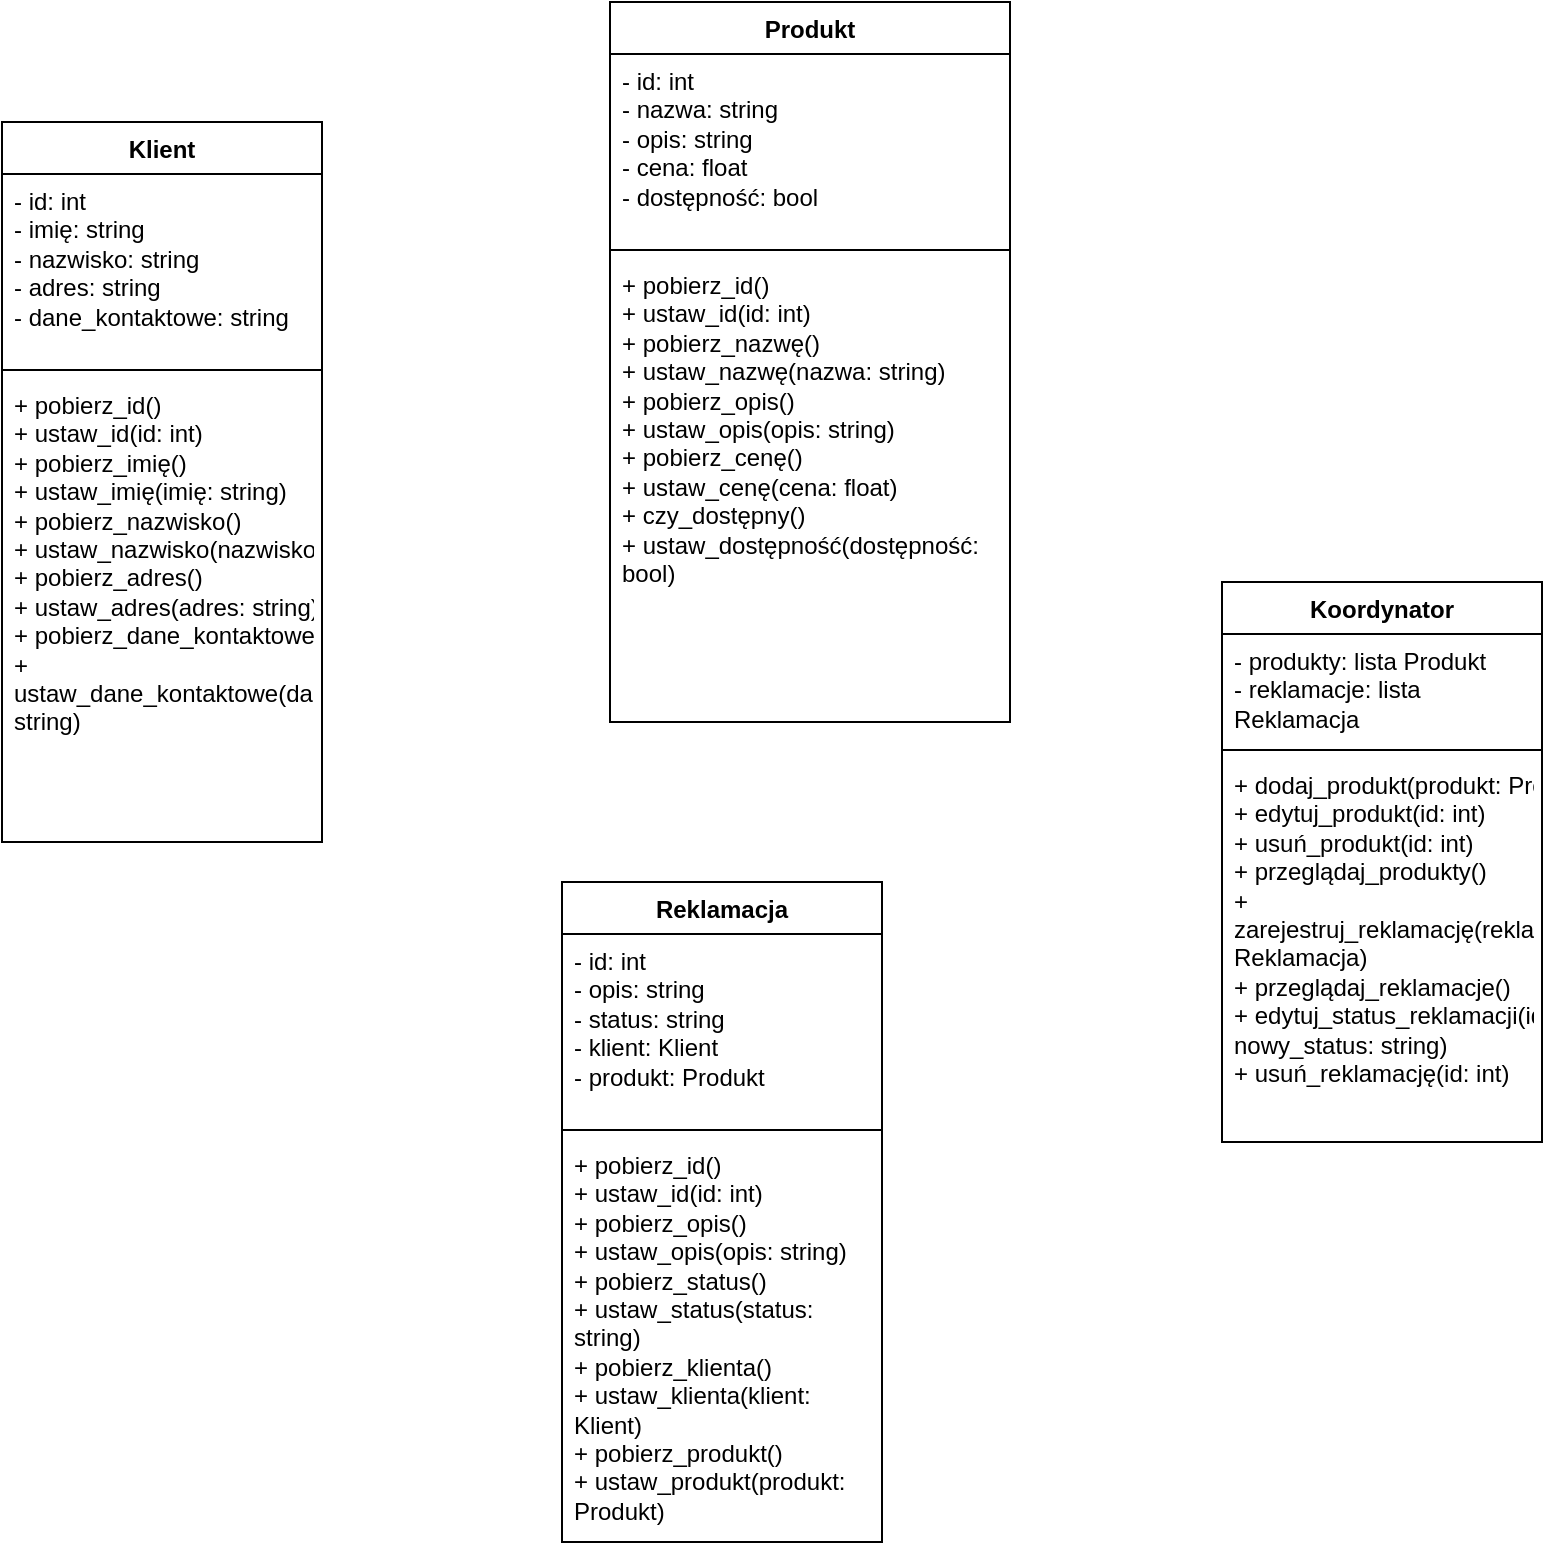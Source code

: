 <mxfile version="24.2.5" type="github">
  <diagram name="Strona-1" id="BfCBive3UCB2jplvildm">
    <mxGraphModel dx="1620" dy="783" grid="1" gridSize="10" guides="1" tooltips="1" connect="1" arrows="1" fold="1" page="1" pageScale="1" pageWidth="827" pageHeight="1169" math="0" shadow="0">
      <root>
        <mxCell id="0" />
        <mxCell id="1" parent="0" />
        <mxCell id="XwHRD3_UtsL1UbawrPZY-1" value="Koordynator" style="swimlane;fontStyle=1;align=center;verticalAlign=top;childLayout=stackLayout;horizontal=1;startSize=26;horizontalStack=0;resizeParent=1;resizeParentMax=0;resizeLast=0;collapsible=1;marginBottom=0;whiteSpace=wrap;html=1;" vertex="1" parent="1">
          <mxGeometry x="620" y="310" width="160" height="280" as="geometry" />
        </mxCell>
        <mxCell id="XwHRD3_UtsL1UbawrPZY-2" value="&lt;div&gt;- produkty: lista Produkt&amp;nbsp;&lt;/div&gt;&lt;div&gt;- reklamacje: lista Reklamacja&lt;/div&gt;" style="text;strokeColor=none;fillColor=none;align=left;verticalAlign=top;spacingLeft=4;spacingRight=4;overflow=hidden;rotatable=0;points=[[0,0.5],[1,0.5]];portConstraint=eastwest;whiteSpace=wrap;html=1;" vertex="1" parent="XwHRD3_UtsL1UbawrPZY-1">
          <mxGeometry y="26" width="160" height="54" as="geometry" />
        </mxCell>
        <mxCell id="XwHRD3_UtsL1UbawrPZY-3" value="" style="line;strokeWidth=1;fillColor=none;align=left;verticalAlign=middle;spacingTop=-1;spacingLeft=3;spacingRight=3;rotatable=0;labelPosition=right;points=[];portConstraint=eastwest;strokeColor=inherit;" vertex="1" parent="XwHRD3_UtsL1UbawrPZY-1">
          <mxGeometry y="80" width="160" height="8" as="geometry" />
        </mxCell>
        <mxCell id="XwHRD3_UtsL1UbawrPZY-4" value="&lt;div&gt;+ dodaj_produkt(produkt: Produkt)&lt;/div&gt;&lt;div&gt;+ edytuj_produkt(id: int)&lt;/div&gt;&lt;div&gt;+ usuń_produkt(id: int)&lt;/div&gt;&lt;div&gt;+ przeglądaj_produkty()&lt;/div&gt;&lt;div&gt;+ zarejestruj_reklamację(reklamacja: Reklamacja)&lt;/div&gt;&lt;div&gt;+ przeglądaj_reklamacje()&lt;/div&gt;&lt;div&gt;+ edytuj_status_reklamacji(id: int, nowy_status: string)&lt;/div&gt;&lt;div&gt;+ usuń_reklamację(id: int)&lt;/div&gt;" style="text;strokeColor=none;fillColor=none;align=left;verticalAlign=top;spacingLeft=4;spacingRight=4;overflow=hidden;rotatable=0;points=[[0,0.5],[1,0.5]];portConstraint=eastwest;whiteSpace=wrap;html=1;" vertex="1" parent="XwHRD3_UtsL1UbawrPZY-1">
          <mxGeometry y="88" width="160" height="192" as="geometry" />
        </mxCell>
        <mxCell id="XwHRD3_UtsL1UbawrPZY-5" value="Reklamacja" style="swimlane;fontStyle=1;align=center;verticalAlign=top;childLayout=stackLayout;horizontal=1;startSize=26;horizontalStack=0;resizeParent=1;resizeParentMax=0;resizeLast=0;collapsible=1;marginBottom=0;whiteSpace=wrap;html=1;" vertex="1" parent="1">
          <mxGeometry x="290" y="460" width="160" height="330" as="geometry" />
        </mxCell>
        <mxCell id="XwHRD3_UtsL1UbawrPZY-6" value="&lt;div&gt;- id: int&amp;nbsp; &amp;nbsp; &amp;nbsp; &amp;nbsp; &amp;nbsp; &amp;nbsp; &amp;nbsp; &amp;nbsp; &amp;nbsp; &amp;nbsp; &amp;nbsp; &amp;nbsp; &amp;nbsp;&lt;/div&gt;&lt;div&gt;- opis: string&amp;nbsp; &amp;nbsp; &amp;nbsp; &amp;nbsp; &amp;nbsp; &amp;nbsp; &amp;nbsp; &amp;nbsp; &amp;nbsp; &amp;nbsp;&amp;nbsp;&lt;/div&gt;&lt;div&gt;- status: string&lt;/div&gt;&lt;div&gt;- klient: Klient&lt;/div&gt;&lt;div&gt;- produkt: Produkt&lt;/div&gt;" style="text;strokeColor=none;fillColor=none;align=left;verticalAlign=top;spacingLeft=4;spacingRight=4;overflow=hidden;rotatable=0;points=[[0,0.5],[1,0.5]];portConstraint=eastwest;whiteSpace=wrap;html=1;" vertex="1" parent="XwHRD3_UtsL1UbawrPZY-5">
          <mxGeometry y="26" width="160" height="94" as="geometry" />
        </mxCell>
        <mxCell id="XwHRD3_UtsL1UbawrPZY-7" value="" style="line;strokeWidth=1;fillColor=none;align=left;verticalAlign=middle;spacingTop=-1;spacingLeft=3;spacingRight=3;rotatable=0;labelPosition=right;points=[];portConstraint=eastwest;strokeColor=inherit;" vertex="1" parent="XwHRD3_UtsL1UbawrPZY-5">
          <mxGeometry y="120" width="160" height="8" as="geometry" />
        </mxCell>
        <mxCell id="XwHRD3_UtsL1UbawrPZY-8" value="&lt;div&gt;+ pobierz_id()&lt;/div&gt;&lt;div&gt;+ ustaw_id(id: int)&lt;/div&gt;&lt;div&gt;+ pobierz_opis()&lt;/div&gt;&lt;div&gt;+ ustaw_opis(opis: string)&lt;/div&gt;&lt;div&gt;+ pobierz_status()&lt;/div&gt;&lt;div&gt;+ ustaw_status(status: string)&lt;/div&gt;&lt;div&gt;+ pobierz_klienta()&amp;nbsp; &amp;nbsp; &amp;nbsp;&lt;/div&gt;&lt;div&gt;+ ustaw_klienta(klient: Klient)&amp;nbsp;&lt;/div&gt;&lt;div&gt;+ pobierz_produkt()&amp;nbsp; &amp;nbsp;&amp;nbsp;&lt;/div&gt;&lt;div&gt;+ ustaw_produkt(produkt: Produkt)&lt;/div&gt;" style="text;strokeColor=none;fillColor=none;align=left;verticalAlign=top;spacingLeft=4;spacingRight=4;overflow=hidden;rotatable=0;points=[[0,0.5],[1,0.5]];portConstraint=eastwest;whiteSpace=wrap;html=1;" vertex="1" parent="XwHRD3_UtsL1UbawrPZY-5">
          <mxGeometry y="128" width="160" height="202" as="geometry" />
        </mxCell>
        <mxCell id="XwHRD3_UtsL1UbawrPZY-9" value="Produkt" style="swimlane;fontStyle=1;align=center;verticalAlign=top;childLayout=stackLayout;horizontal=1;startSize=26;horizontalStack=0;resizeParent=1;resizeParentMax=0;resizeLast=0;collapsible=1;marginBottom=0;whiteSpace=wrap;html=1;" vertex="1" parent="1">
          <mxGeometry x="314" y="20" width="200" height="360" as="geometry" />
        </mxCell>
        <mxCell id="XwHRD3_UtsL1UbawrPZY-10" value="&lt;div&gt;- id: int&amp;nbsp; &amp;nbsp; &amp;nbsp; &amp;nbsp; &amp;nbsp; &amp;nbsp; &amp;nbsp; &amp;nbsp; &amp;nbsp; &amp;nbsp; &amp;nbsp; &amp;nbsp; &amp;nbsp;&lt;/div&gt;&lt;div&gt;- nazwa: string&amp;nbsp; &amp;nbsp; &amp;nbsp; &amp;nbsp; &amp;nbsp; &amp;nbsp; &amp;nbsp; &amp;nbsp; &amp;nbsp; &amp;nbsp;&lt;/div&gt;&lt;div&gt;- opis: string&amp;nbsp; &amp;nbsp; &amp;nbsp; &amp;nbsp; &amp;nbsp; &amp;nbsp; &amp;nbsp; &amp;nbsp; &amp;nbsp; &amp;nbsp;&amp;nbsp;&lt;/div&gt;&lt;div&gt;- cena: float&amp;nbsp; &amp;nbsp; &amp;nbsp; &amp;nbsp; &amp;nbsp; &amp;nbsp; &amp;nbsp; &amp;nbsp; &amp;nbsp; &amp;nbsp; &amp;nbsp;&lt;/div&gt;&lt;div&gt;- dostępność: bool&amp;nbsp;&lt;/div&gt;" style="text;strokeColor=none;fillColor=none;align=left;verticalAlign=top;spacingLeft=4;spacingRight=4;overflow=hidden;rotatable=0;points=[[0,0.5],[1,0.5]];portConstraint=eastwest;whiteSpace=wrap;html=1;" vertex="1" parent="XwHRD3_UtsL1UbawrPZY-9">
          <mxGeometry y="26" width="200" height="94" as="geometry" />
        </mxCell>
        <mxCell id="XwHRD3_UtsL1UbawrPZY-11" value="" style="line;strokeWidth=1;fillColor=none;align=left;verticalAlign=middle;spacingTop=-1;spacingLeft=3;spacingRight=3;rotatable=0;labelPosition=right;points=[];portConstraint=eastwest;strokeColor=inherit;" vertex="1" parent="XwHRD3_UtsL1UbawrPZY-9">
          <mxGeometry y="120" width="200" height="8" as="geometry" />
        </mxCell>
        <mxCell id="XwHRD3_UtsL1UbawrPZY-12" value="&lt;div&gt;+ pobierz_id()&lt;/div&gt;&lt;div&gt;+ ustaw_id(id: int)&lt;/div&gt;&lt;div&gt;+ pobierz_nazwę()&lt;/div&gt;&lt;div&gt;+ ustaw_nazwę(nazwa: string)&lt;/div&gt;&lt;div&gt;+ pobierz_opis()&lt;/div&gt;&lt;div&gt;+ ustaw_opis(opis: string)&lt;/div&gt;&lt;div&gt;+ pobierz_cenę()&lt;/div&gt;&lt;div&gt;+ ustaw_cenę(cena: float)&lt;/div&gt;&lt;div&gt;+ czy_dostępny()&lt;/div&gt;&lt;div&gt;+ ustaw_dostępność(dostępność: bool)&lt;/div&gt;" style="text;strokeColor=none;fillColor=none;align=left;verticalAlign=top;spacingLeft=4;spacingRight=4;overflow=hidden;rotatable=0;points=[[0,0.5],[1,0.5]];portConstraint=eastwest;whiteSpace=wrap;html=1;" vertex="1" parent="XwHRD3_UtsL1UbawrPZY-9">
          <mxGeometry y="128" width="200" height="232" as="geometry" />
        </mxCell>
        <mxCell id="XwHRD3_UtsL1UbawrPZY-21" value="Klient" style="swimlane;fontStyle=1;align=center;verticalAlign=top;childLayout=stackLayout;horizontal=1;startSize=26;horizontalStack=0;resizeParent=1;resizeParentMax=0;resizeLast=0;collapsible=1;marginBottom=0;whiteSpace=wrap;html=1;" vertex="1" parent="1">
          <mxGeometry x="10" y="80" width="160" height="360" as="geometry" />
        </mxCell>
        <mxCell id="XwHRD3_UtsL1UbawrPZY-22" value="&lt;div&gt;- id: int&amp;nbsp; &amp;nbsp; &amp;nbsp; &amp;nbsp; &amp;nbsp; &amp;nbsp; &amp;nbsp; &amp;nbsp; &amp;nbsp; &amp;nbsp; &amp;nbsp; &amp;nbsp; &amp;nbsp;&lt;/div&gt;&lt;div&gt;- imię: string&amp;nbsp; &amp;nbsp; &amp;nbsp; &amp;nbsp; &amp;nbsp; &amp;nbsp; &amp;nbsp; &amp;nbsp; &amp;nbsp; &amp;nbsp;&amp;nbsp;&lt;/div&gt;&lt;div&gt;- nazwisko: string&amp;nbsp; &amp;nbsp; &amp;nbsp; &amp;nbsp; &amp;nbsp; &amp;nbsp; &amp;nbsp; &amp;nbsp;&amp;nbsp;&lt;/div&gt;&lt;div&gt;- adres: string&amp;nbsp; &amp;nbsp; &amp;nbsp; &amp;nbsp; &amp;nbsp; &amp;nbsp; &amp;nbsp; &amp;nbsp; &amp;nbsp; &amp;nbsp;&lt;/div&gt;&lt;div&gt;- dane_kontaktowe: string&amp;nbsp;&lt;/div&gt;" style="text;strokeColor=none;fillColor=none;align=left;verticalAlign=top;spacingLeft=4;spacingRight=4;overflow=hidden;rotatable=0;points=[[0,0.5],[1,0.5]];portConstraint=eastwest;whiteSpace=wrap;html=1;" vertex="1" parent="XwHRD3_UtsL1UbawrPZY-21">
          <mxGeometry y="26" width="160" height="94" as="geometry" />
        </mxCell>
        <mxCell id="XwHRD3_UtsL1UbawrPZY-23" value="" style="line;strokeWidth=1;fillColor=none;align=left;verticalAlign=middle;spacingTop=-1;spacingLeft=3;spacingRight=3;rotatable=0;labelPosition=right;points=[];portConstraint=eastwest;strokeColor=inherit;" vertex="1" parent="XwHRD3_UtsL1UbawrPZY-21">
          <mxGeometry y="120" width="160" height="8" as="geometry" />
        </mxCell>
        <mxCell id="XwHRD3_UtsL1UbawrPZY-24" value="&lt;div&gt;+ pobierz_id()&lt;/div&gt;&lt;div&gt;+ ustaw_id(id: int)&lt;/div&gt;&lt;div&gt;+ pobierz_imię()&lt;/div&gt;&lt;div&gt;+ ustaw_imię(imię: string)&lt;/div&gt;&lt;div&gt;+ pobierz_nazwisko()&lt;/div&gt;&lt;div&gt;+ ustaw_nazwisko(nazwisko: string)&lt;/div&gt;&lt;div&gt;+ pobierz_adres()&lt;/div&gt;&lt;div&gt;+ ustaw_adres(adres: string)&lt;/div&gt;&lt;div&gt;+ pobierz_dane_kontaktowe()&lt;/div&gt;&lt;div&gt;+ ustaw_dane_kontaktowe(dane_kontaktowe: string)&lt;/div&gt;" style="text;strokeColor=none;fillColor=none;align=left;verticalAlign=top;spacingLeft=4;spacingRight=4;overflow=hidden;rotatable=0;points=[[0,0.5],[1,0.5]];portConstraint=eastwest;whiteSpace=wrap;html=1;" vertex="1" parent="XwHRD3_UtsL1UbawrPZY-21">
          <mxGeometry y="128" width="160" height="232" as="geometry" />
        </mxCell>
      </root>
    </mxGraphModel>
  </diagram>
</mxfile>
